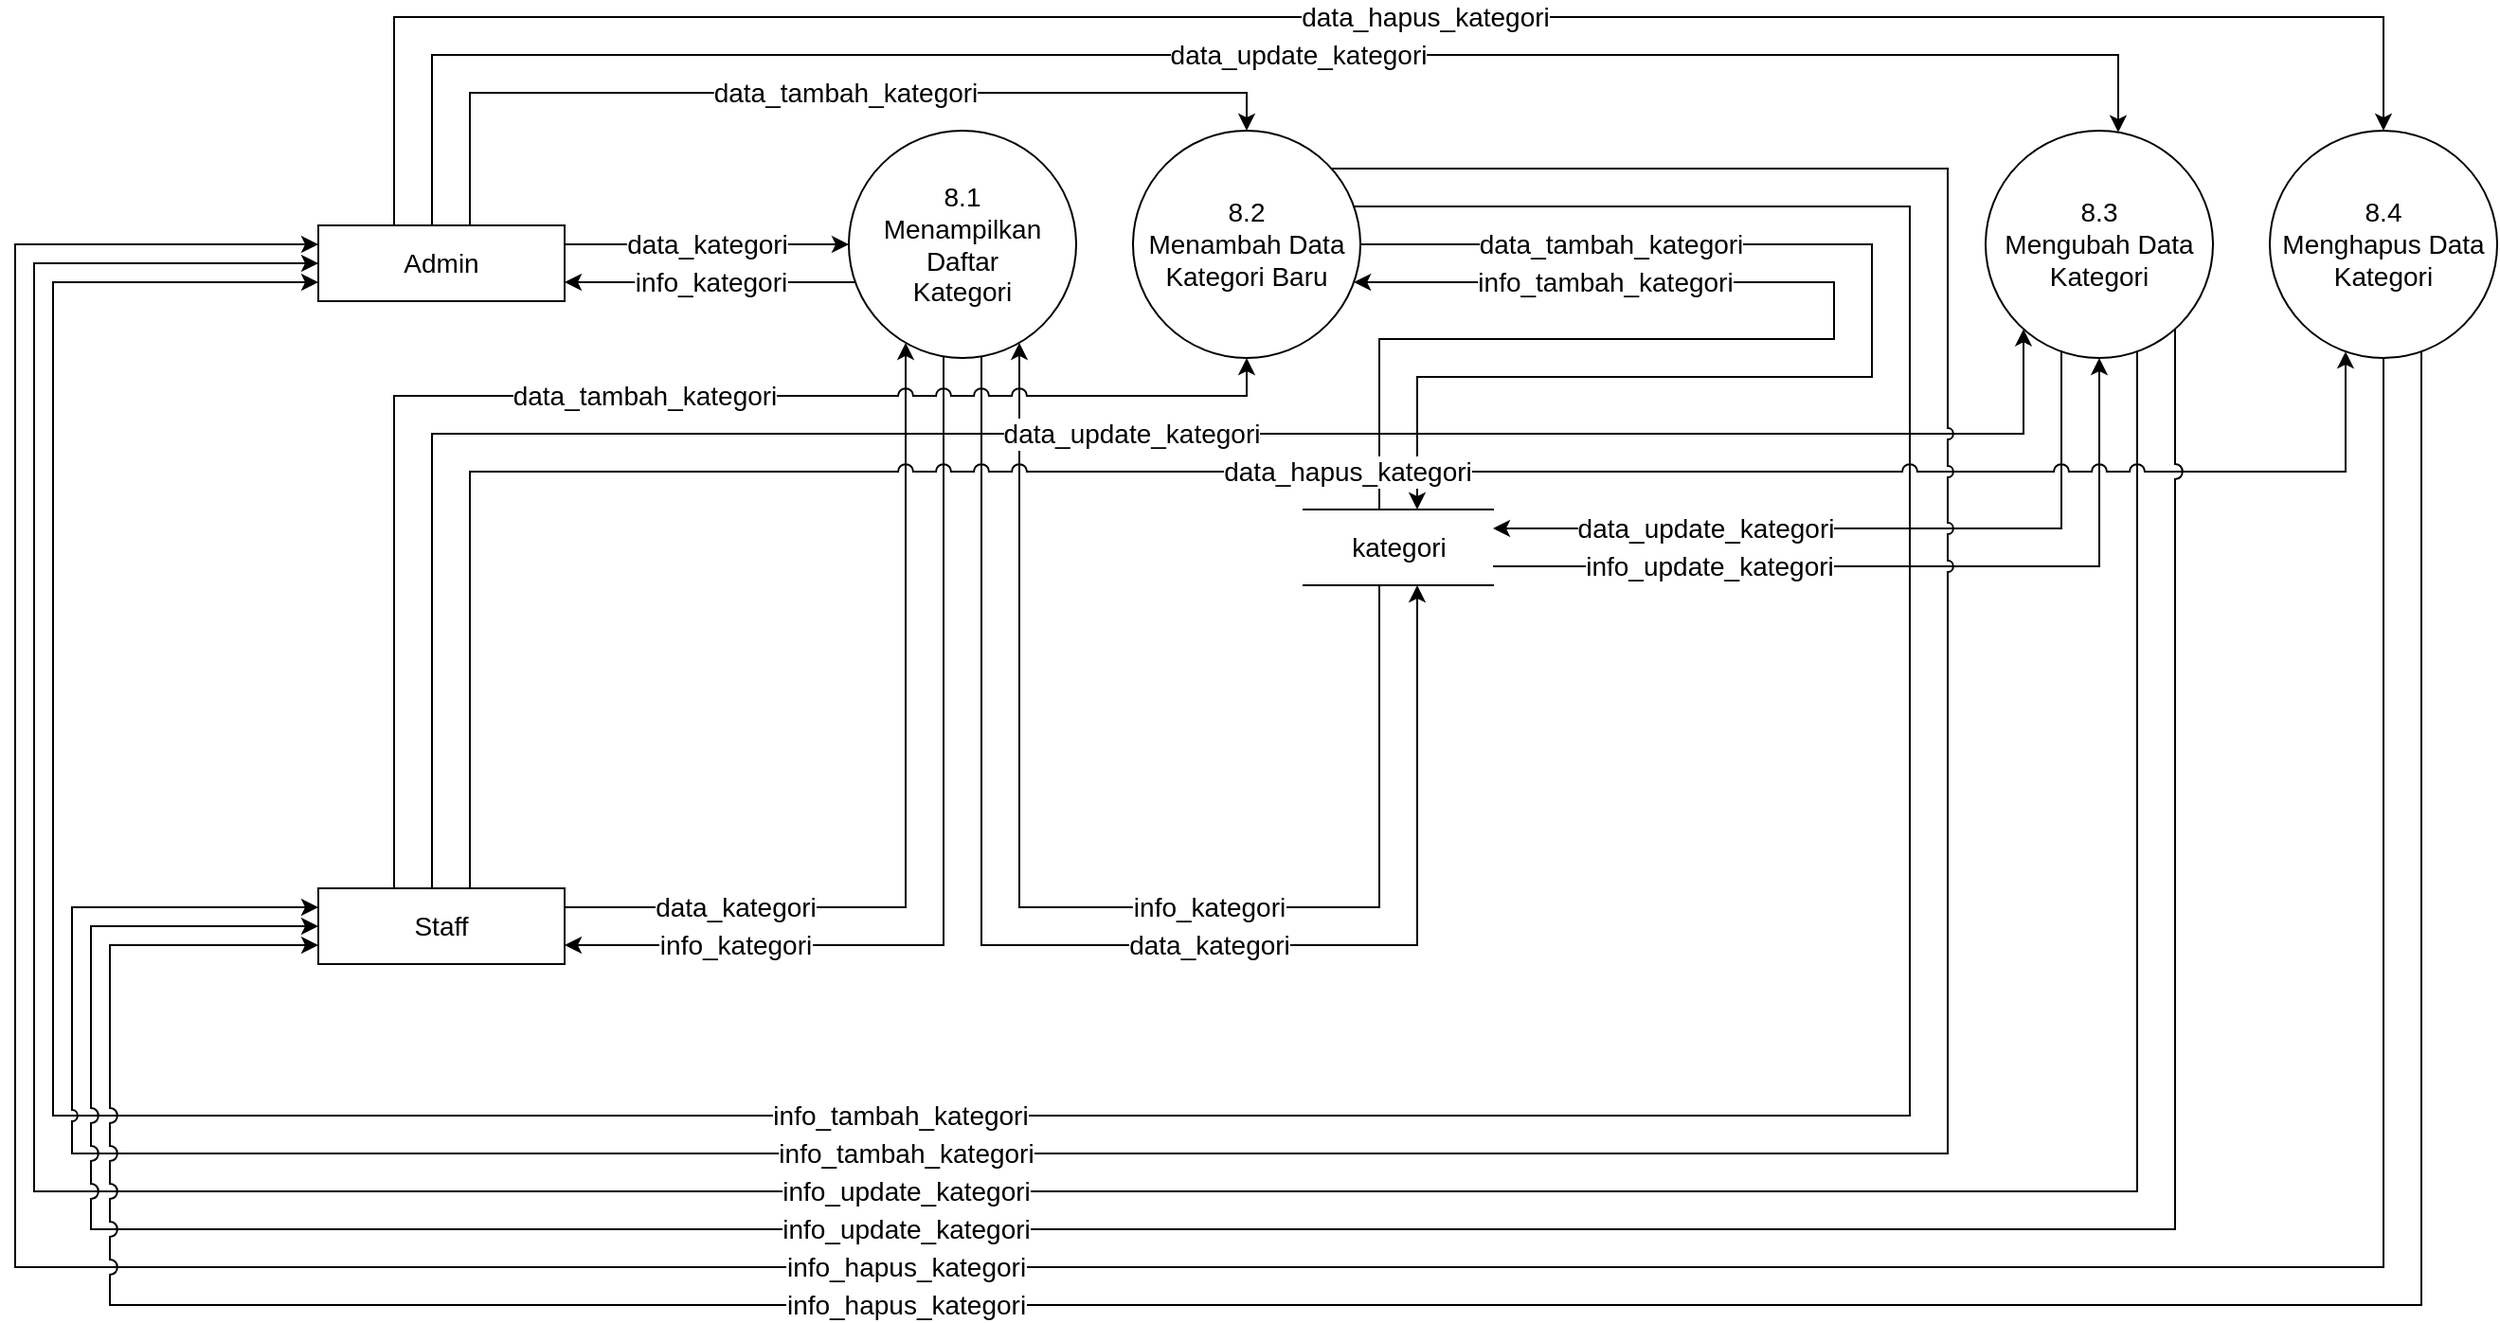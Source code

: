 <mxfile version="19.0.3" type="device"><diagram id="Rc6OxXYoEZi-hfFgIoyE" name="Page-1"><mxGraphModel dx="2090" dy="790" grid="1" gridSize="10" guides="1" tooltips="1" connect="1" arrows="1" fold="1" page="1" pageScale="1" pageWidth="850" pageHeight="1100" math="0" shadow="0"><root><mxCell id="0"/><mxCell id="1" parent="0"/><mxCell id="QhTn7aZP73QFiXAm_fX9-3" value="info_tambah_kategori" style="edgeStyle=orthogonalEdgeStyle;rounded=0;orthogonalLoop=1;jettySize=auto;html=1;entryX=0;entryY=0.75;entryDx=0;entryDy=0;jumpStyle=arc;fontSize=14;" parent="1" source="giehG95AdQWtgdjCYtVg-1" target="s38WGr486lUvFhDny16M-2" edge="1"><mxGeometry x="0.12" relative="1" as="geometry"><Array as="points"><mxPoint x="920" y="120"/><mxPoint x="920" y="600"/><mxPoint x="-60" y="600"/><mxPoint x="-60" y="160"/></Array><mxPoint x="604.721" y="90.0" as="sourcePoint"/><mxPoint x="83" y="121.16" as="targetPoint"/><mxPoint as="offset"/></mxGeometry></mxCell><mxCell id="s38WGr486lUvFhDny16M-7" value="data_update_kategori" style="edgeStyle=orthogonalEdgeStyle;rounded=0;orthogonalLoop=1;jettySize=auto;html=1;fontSize=14;" parent="1" source="s38WGr486lUvFhDny16M-2" target="s38WGr486lUvFhDny16M-6" edge="1"><mxGeometry x="0.072" relative="1" as="geometry"><mxPoint as="offset"/><Array as="points"><mxPoint x="140" y="40"/><mxPoint x="1030" y="40"/></Array></mxGeometry></mxCell><mxCell id="s38WGr486lUvFhDny16M-1" value="&lt;font style=&quot;font-size: 14px;&quot;&gt;8.1&lt;br style=&quot;font-size: 14px;&quot;&gt;Menampilkan Daftar&lt;br style=&quot;font-size: 14px;&quot;&gt;Kategori&lt;br style=&quot;font-size: 14px;&quot;&gt;&lt;/font&gt;" style="ellipse;whiteSpace=wrap;html=1;aspect=fixed;fontSize=14;" parent="1" vertex="1"><mxGeometry x="360" y="80" width="120" height="120" as="geometry"/></mxCell><mxCell id="s38WGr486lUvFhDny16M-4" value="data_kategori" style="edgeStyle=orthogonalEdgeStyle;rounded=0;orthogonalLoop=1;jettySize=auto;html=1;exitX=1;exitY=0.25;exitDx=0;exitDy=0;fontSize=14;" parent="1" source="s38WGr486lUvFhDny16M-2" edge="1"><mxGeometry relative="1" as="geometry"><mxPoint x="360" y="140" as="targetPoint"/><Array as="points"><mxPoint x="280" y="140"/><mxPoint x="280" y="140"/></Array></mxGeometry></mxCell><mxCell id="s38WGr486lUvFhDny16M-2" value="Admin" style="rounded=0;whiteSpace=wrap;html=1;fontSize=14;" parent="1" vertex="1"><mxGeometry x="80" y="130" width="130" height="40" as="geometry"/></mxCell><mxCell id="s38WGr486lUvFhDny16M-13" value="data_kategori" style="edgeStyle=orthogonalEdgeStyle;rounded=0;orthogonalLoop=1;jettySize=auto;html=1;fontSize=14;" parent="1" source="s38WGr486lUvFhDny16M-1" target="s38WGr486lUvFhDny16M-12" edge="1"><mxGeometry x="0.179" relative="1" as="geometry"><Array as="points"><mxPoint x="430" y="510"/><mxPoint x="660" y="510"/></Array><mxPoint as="offset"/></mxGeometry></mxCell><mxCell id="w3oePjnz5msJqxtDDQAo-2" value="info_update_kategori" style="edgeStyle=orthogonalEdgeStyle;rounded=0;orthogonalLoop=1;jettySize=auto;html=1;fontSize=14;" parent="1" source="s38WGr486lUvFhDny16M-12" target="s38WGr486lUvFhDny16M-6" edge="1"><mxGeometry x="-0.469" relative="1" as="geometry"><Array as="points"><mxPoint x="1020" y="310"/></Array><mxPoint as="offset"/></mxGeometry></mxCell><mxCell id="giehG95AdQWtgdjCYtVg-17" value="info_update_kategori" style="edgeStyle=orthogonalEdgeStyle;rounded=0;orthogonalLoop=1;jettySize=auto;html=1;fontSize=14;" parent="1" source="s38WGr486lUvFhDny16M-6" target="s38WGr486lUvFhDny16M-2" edge="1"><mxGeometry x="-0.003" relative="1" as="geometry"><Array as="points"><mxPoint x="1040" y="640"/><mxPoint x="-70" y="640"/><mxPoint x="-70" y="150"/></Array><mxPoint as="offset"/></mxGeometry></mxCell><mxCell id="s38WGr486lUvFhDny16M-6" value="&lt;font style=&quot;font-size: 14px;&quot;&gt;8.3&lt;br style=&quot;font-size: 14px;&quot;&gt;Mengubah Data Kategori&lt;br style=&quot;font-size: 14px;&quot;&gt;&lt;/font&gt;" style="ellipse;whiteSpace=wrap;html=1;aspect=fixed;fontSize=14;" parent="1" vertex="1"><mxGeometry x="960" y="80" width="120" height="120" as="geometry"/></mxCell><mxCell id="w3oePjnz5msJqxtDDQAo-1" value="info_kategori" style="edgeStyle=orthogonalEdgeStyle;rounded=0;orthogonalLoop=1;jettySize=auto;html=1;fontSize=14;" parent="1" source="s38WGr486lUvFhDny16M-12" target="s38WGr486lUvFhDny16M-1" edge="1"><mxGeometry x="-0.21" relative="1" as="geometry"><Array as="points"><mxPoint x="640" y="490"/><mxPoint x="450" y="490"/></Array><mxPoint as="offset"/></mxGeometry></mxCell><mxCell id="w3oePjnz5msJqxtDDQAo-3" value="data_update_kategori" style="edgeStyle=orthogonalEdgeStyle;rounded=0;orthogonalLoop=1;jettySize=auto;html=1;fontSize=14;" parent="1" source="s38WGr486lUvFhDny16M-6" target="s38WGr486lUvFhDny16M-12" edge="1"><mxGeometry x="0.427" relative="1" as="geometry"><Array as="points"><mxPoint x="1000" y="290"/></Array><mxPoint x="-1" as="offset"/></mxGeometry></mxCell><mxCell id="s38WGr486lUvFhDny16M-12" value="kategori" style="html=1;dashed=0;whitespace=wrap;shape=partialRectangle;right=0;left=0;fontSize=14;" parent="1" vertex="1"><mxGeometry x="600" y="280" width="100" height="40" as="geometry"/></mxCell><mxCell id="w3oePjnz5msJqxtDDQAo-5" value="Staff" style="rounded=0;whiteSpace=wrap;html=1;fontSize=14;" parent="1" vertex="1"><mxGeometry x="80" y="480" width="130" height="40" as="geometry"/></mxCell><mxCell id="w3oePjnz5msJqxtDDQAo-7" value="data_kategori" style="edgeStyle=orthogonalEdgeStyle;rounded=0;orthogonalLoop=1;jettySize=auto;html=1;fontSize=14;" parent="1" source="w3oePjnz5msJqxtDDQAo-5" target="s38WGr486lUvFhDny16M-1" edge="1"><mxGeometry x="-0.624" relative="1" as="geometry"><mxPoint x="210" y="460.5" as="sourcePoint"/><mxPoint x="377.574" y="502.426" as="targetPoint"/><Array as="points"><mxPoint x="390" y="490"/></Array><mxPoint as="offset"/></mxGeometry></mxCell><mxCell id="giehG95AdQWtgdjCYtVg-3" value="data_tambah_kategori" style="edgeStyle=orthogonalEdgeStyle;rounded=0;orthogonalLoop=1;jettySize=auto;html=1;jumpStyle=arc;fontSize=14;" parent="1" source="giehG95AdQWtgdjCYtVg-1" target="s38WGr486lUvFhDny16M-12" edge="1"><mxGeometry x="-0.594" relative="1" as="geometry"><Array as="points"><mxPoint x="900" y="140"/><mxPoint x="900" y="210"/><mxPoint x="660" y="210"/></Array><mxPoint as="offset"/></mxGeometry></mxCell><mxCell id="giehG95AdQWtgdjCYtVg-4" value="info_tambah_kategori" style="edgeStyle=orthogonalEdgeStyle;rounded=0;orthogonalLoop=1;jettySize=auto;html=1;jumpStyle=arc;fontSize=14;" parent="1" source="s38WGr486lUvFhDny16M-12" target="giehG95AdQWtgdjCYtVg-1" edge="1"><mxGeometry x="0.568" relative="1" as="geometry"><Array as="points"><mxPoint x="640" y="190"/><mxPoint x="880" y="190"/><mxPoint x="880" y="160"/></Array><mxPoint as="offset"/></mxGeometry></mxCell><mxCell id="giehG95AdQWtgdjCYtVg-1" value="&lt;font style=&quot;font-size: 14px;&quot;&gt;8.2&lt;br style=&quot;font-size: 14px;&quot;&gt;Menambah Data Kategori Baru&lt;br style=&quot;font-size: 14px;&quot;&gt;&lt;/font&gt;" style="ellipse;whiteSpace=wrap;html=1;aspect=fixed;fontSize=14;" parent="1" vertex="1"><mxGeometry x="510" y="80" width="120" height="120" as="geometry"/></mxCell><mxCell id="giehG95AdQWtgdjCYtVg-2" value="data_tambah_kategori" style="edgeStyle=orthogonalEdgeStyle;rounded=0;orthogonalLoop=1;jettySize=auto;html=1;entryX=0.5;entryY=0;entryDx=0;entryDy=0;fontSize=14;" parent="1" source="s38WGr486lUvFhDny16M-2" target="giehG95AdQWtgdjCYtVg-1" edge="1"><mxGeometry x="0.072" relative="1" as="geometry"><mxPoint as="offset"/><mxPoint x="430" y="90" as="sourcePoint"/><mxPoint x="850" y="90" as="targetPoint"/><Array as="points"><mxPoint x="160" y="60"/><mxPoint x="570" y="60"/></Array></mxGeometry></mxCell><mxCell id="yD-jiG_hthiT5Hs9iXei-2" value="info_kategori" style="edgeStyle=orthogonalEdgeStyle;rounded=0;orthogonalLoop=1;jettySize=auto;html=1;fontSize=14;" parent="1" source="s38WGr486lUvFhDny16M-1" target="s38WGr486lUvFhDny16M-2" edge="1"><mxGeometry relative="1" as="geometry"><mxPoint x="220" y="150" as="targetPoint"/><Array as="points"><mxPoint x="320" y="160"/><mxPoint x="320" y="160"/></Array><mxPoint x="370" y="150" as="sourcePoint"/></mxGeometry></mxCell><mxCell id="yD-jiG_hthiT5Hs9iXei-4" value="info_kategori" style="edgeStyle=orthogonalEdgeStyle;rounded=0;orthogonalLoop=1;jettySize=auto;html=1;fontSize=14;" parent="1" source="s38WGr486lUvFhDny16M-1" target="w3oePjnz5msJqxtDDQAo-5" edge="1"><mxGeometry x="0.648" relative="1" as="geometry"><mxPoint x="400" y="201.962" as="sourcePoint"/><mxPoint x="220" y="500" as="targetPoint"/><Array as="points"><mxPoint x="410" y="510"/><mxPoint x="210" y="510"/></Array><mxPoint as="offset"/></mxGeometry></mxCell><mxCell id="dSJWVwgLFyOE2dz77sbq-1" value="&lt;font style=&quot;font-size: 14px;&quot;&gt;8.4&lt;br style=&quot;font-size: 14px;&quot;&gt;Menghapus Data Kategori&lt;br style=&quot;font-size: 14px;&quot;&gt;&lt;/font&gt;" style="ellipse;whiteSpace=wrap;html=1;aspect=fixed;fontSize=14;" vertex="1" parent="1"><mxGeometry x="1110" y="80" width="120" height="120" as="geometry"/></mxCell><mxCell id="dSJWVwgLFyOE2dz77sbq-2" value="data_hapus_kategori" style="edgeStyle=orthogonalEdgeStyle;rounded=0;orthogonalLoop=1;jettySize=auto;html=1;fontSize=14;" edge="1" parent="1" source="s38WGr486lUvFhDny16M-2" target="dSJWVwgLFyOE2dz77sbq-1"><mxGeometry x="0.072" relative="1" as="geometry"><mxPoint as="offset"/><Array as="points"><mxPoint x="120" y="20"/><mxPoint x="1170" y="20"/></Array><mxPoint x="120" y="130" as="sourcePoint"/><mxPoint x="1000" y="80" as="targetPoint"/></mxGeometry></mxCell><mxCell id="dSJWVwgLFyOE2dz77sbq-3" value="data_tambah_kategori" style="edgeStyle=orthogonalEdgeStyle;rounded=0;orthogonalLoop=1;jettySize=auto;html=1;fontSize=14;jumpStyle=arc;jumpSize=8;" edge="1" parent="1" source="w3oePjnz5msJqxtDDQAo-5" target="giehG95AdQWtgdjCYtVg-1"><mxGeometry x="0.072" relative="1" as="geometry"><mxPoint as="offset"/><mxPoint x="170" y="140" as="sourcePoint"/><mxPoint x="580" y="90" as="targetPoint"/><Array as="points"><mxPoint x="120" y="220"/><mxPoint x="570" y="220"/></Array></mxGeometry></mxCell><mxCell id="dSJWVwgLFyOE2dz77sbq-4" value="data_update_kategori" style="edgeStyle=orthogonalEdgeStyle;rounded=0;orthogonalLoop=1;jettySize=auto;html=1;fontSize=14;" edge="1" parent="1" source="w3oePjnz5msJqxtDDQAo-5" target="s38WGr486lUvFhDny16M-6"><mxGeometry x="0.072" relative="1" as="geometry"><mxPoint as="offset"/><Array as="points"><mxPoint x="140" y="240"/><mxPoint x="980" y="240"/></Array><mxPoint x="150" y="140" as="sourcePoint"/><mxPoint x="1030" y="90" as="targetPoint"/></mxGeometry></mxCell><mxCell id="dSJWVwgLFyOE2dz77sbq-5" value="data_hapus_kategori" style="edgeStyle=orthogonalEdgeStyle;rounded=0;orthogonalLoop=1;jettySize=auto;html=1;fontSize=14;jumpStyle=arc;jumpSize=8;" edge="1" parent="1" source="w3oePjnz5msJqxtDDQAo-5" target="dSJWVwgLFyOE2dz77sbq-1"><mxGeometry x="0.072" relative="1" as="geometry"><mxPoint as="offset"/><Array as="points"><mxPoint x="160" y="260"/><mxPoint x="1150" y="260"/></Array><mxPoint x="160" y="480" as="sourcePoint"/><mxPoint x="1210" y="430" as="targetPoint"/></mxGeometry></mxCell><mxCell id="dSJWVwgLFyOE2dz77sbq-6" value="info_hapus_kategori" style="edgeStyle=orthogonalEdgeStyle;rounded=0;orthogonalLoop=1;jettySize=auto;html=1;fontSize=14;" edge="1" parent="1" source="dSJWVwgLFyOE2dz77sbq-1" target="s38WGr486lUvFhDny16M-2"><mxGeometry x="0.037" relative="1" as="geometry"><Array as="points"><mxPoint x="1170" y="680"/><mxPoint x="-80" y="680"/><mxPoint x="-80" y="140"/></Array><mxPoint as="offset"/><mxPoint x="1060" y="201.962" as="sourcePoint"/><mxPoint x="90" y="150" as="targetPoint"/></mxGeometry></mxCell><mxCell id="dSJWVwgLFyOE2dz77sbq-7" value="info_tambah_kategori" style="edgeStyle=orthogonalEdgeStyle;rounded=0;orthogonalLoop=1;jettySize=auto;html=1;jumpStyle=arc;fontSize=14;" edge="1" parent="1" source="giehG95AdQWtgdjCYtVg-1" target="w3oePjnz5msJqxtDDQAo-5"><mxGeometry x="0.332" relative="1" as="geometry"><Array as="points"><mxPoint x="940" y="100"/><mxPoint x="940" y="620"/><mxPoint x="-50" y="620"/><mxPoint x="-50" y="490"/></Array><mxPoint x="636.569" y="130" as="sourcePoint"/><mxPoint x="90" y="170" as="targetPoint"/><mxPoint as="offset"/></mxGeometry></mxCell><mxCell id="dSJWVwgLFyOE2dz77sbq-8" value="info_update_kategori" style="edgeStyle=orthogonalEdgeStyle;rounded=0;orthogonalLoop=1;jettySize=auto;html=1;fontSize=14;jumpStyle=arc;jumpSize=8;" edge="1" parent="1" source="s38WGr486lUvFhDny16M-6" target="w3oePjnz5msJqxtDDQAo-5"><mxGeometry x="0.235" relative="1" as="geometry"><Array as="points"><mxPoint x="1060" y="660"/><mxPoint x="-40" y="660"/><mxPoint x="-40" y="500"/></Array><mxPoint as="offset"/><mxPoint x="1050" y="206.569" as="sourcePoint"/><mxPoint x="90" y="160" as="targetPoint"/></mxGeometry></mxCell><mxCell id="dSJWVwgLFyOE2dz77sbq-9" value="info_hapus_kategori" style="edgeStyle=orthogonalEdgeStyle;rounded=0;orthogonalLoop=1;jettySize=auto;html=1;fontSize=14;jumpStyle=arc;jumpSize=8;" edge="1" parent="1" source="dSJWVwgLFyOE2dz77sbq-1" target="w3oePjnz5msJqxtDDQAo-5"><mxGeometry x="0.288" relative="1" as="geometry"><Array as="points"><mxPoint x="1190" y="700"/><mxPoint x="-30" y="700"/><mxPoint x="-30" y="510"/></Array><mxPoint as="offset"/><mxPoint x="1180" y="210" as="sourcePoint"/><mxPoint x="90" y="150" as="targetPoint"/></mxGeometry></mxCell></root></mxGraphModel></diagram></mxfile>